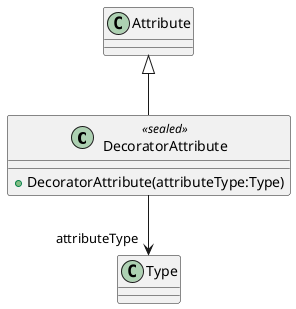 @startuml
class DecoratorAttribute <<sealed>> {
    + DecoratorAttribute(attributeType:Type)
}
Attribute <|-- DecoratorAttribute
DecoratorAttribute --> "attributeType" Type
@enduml
